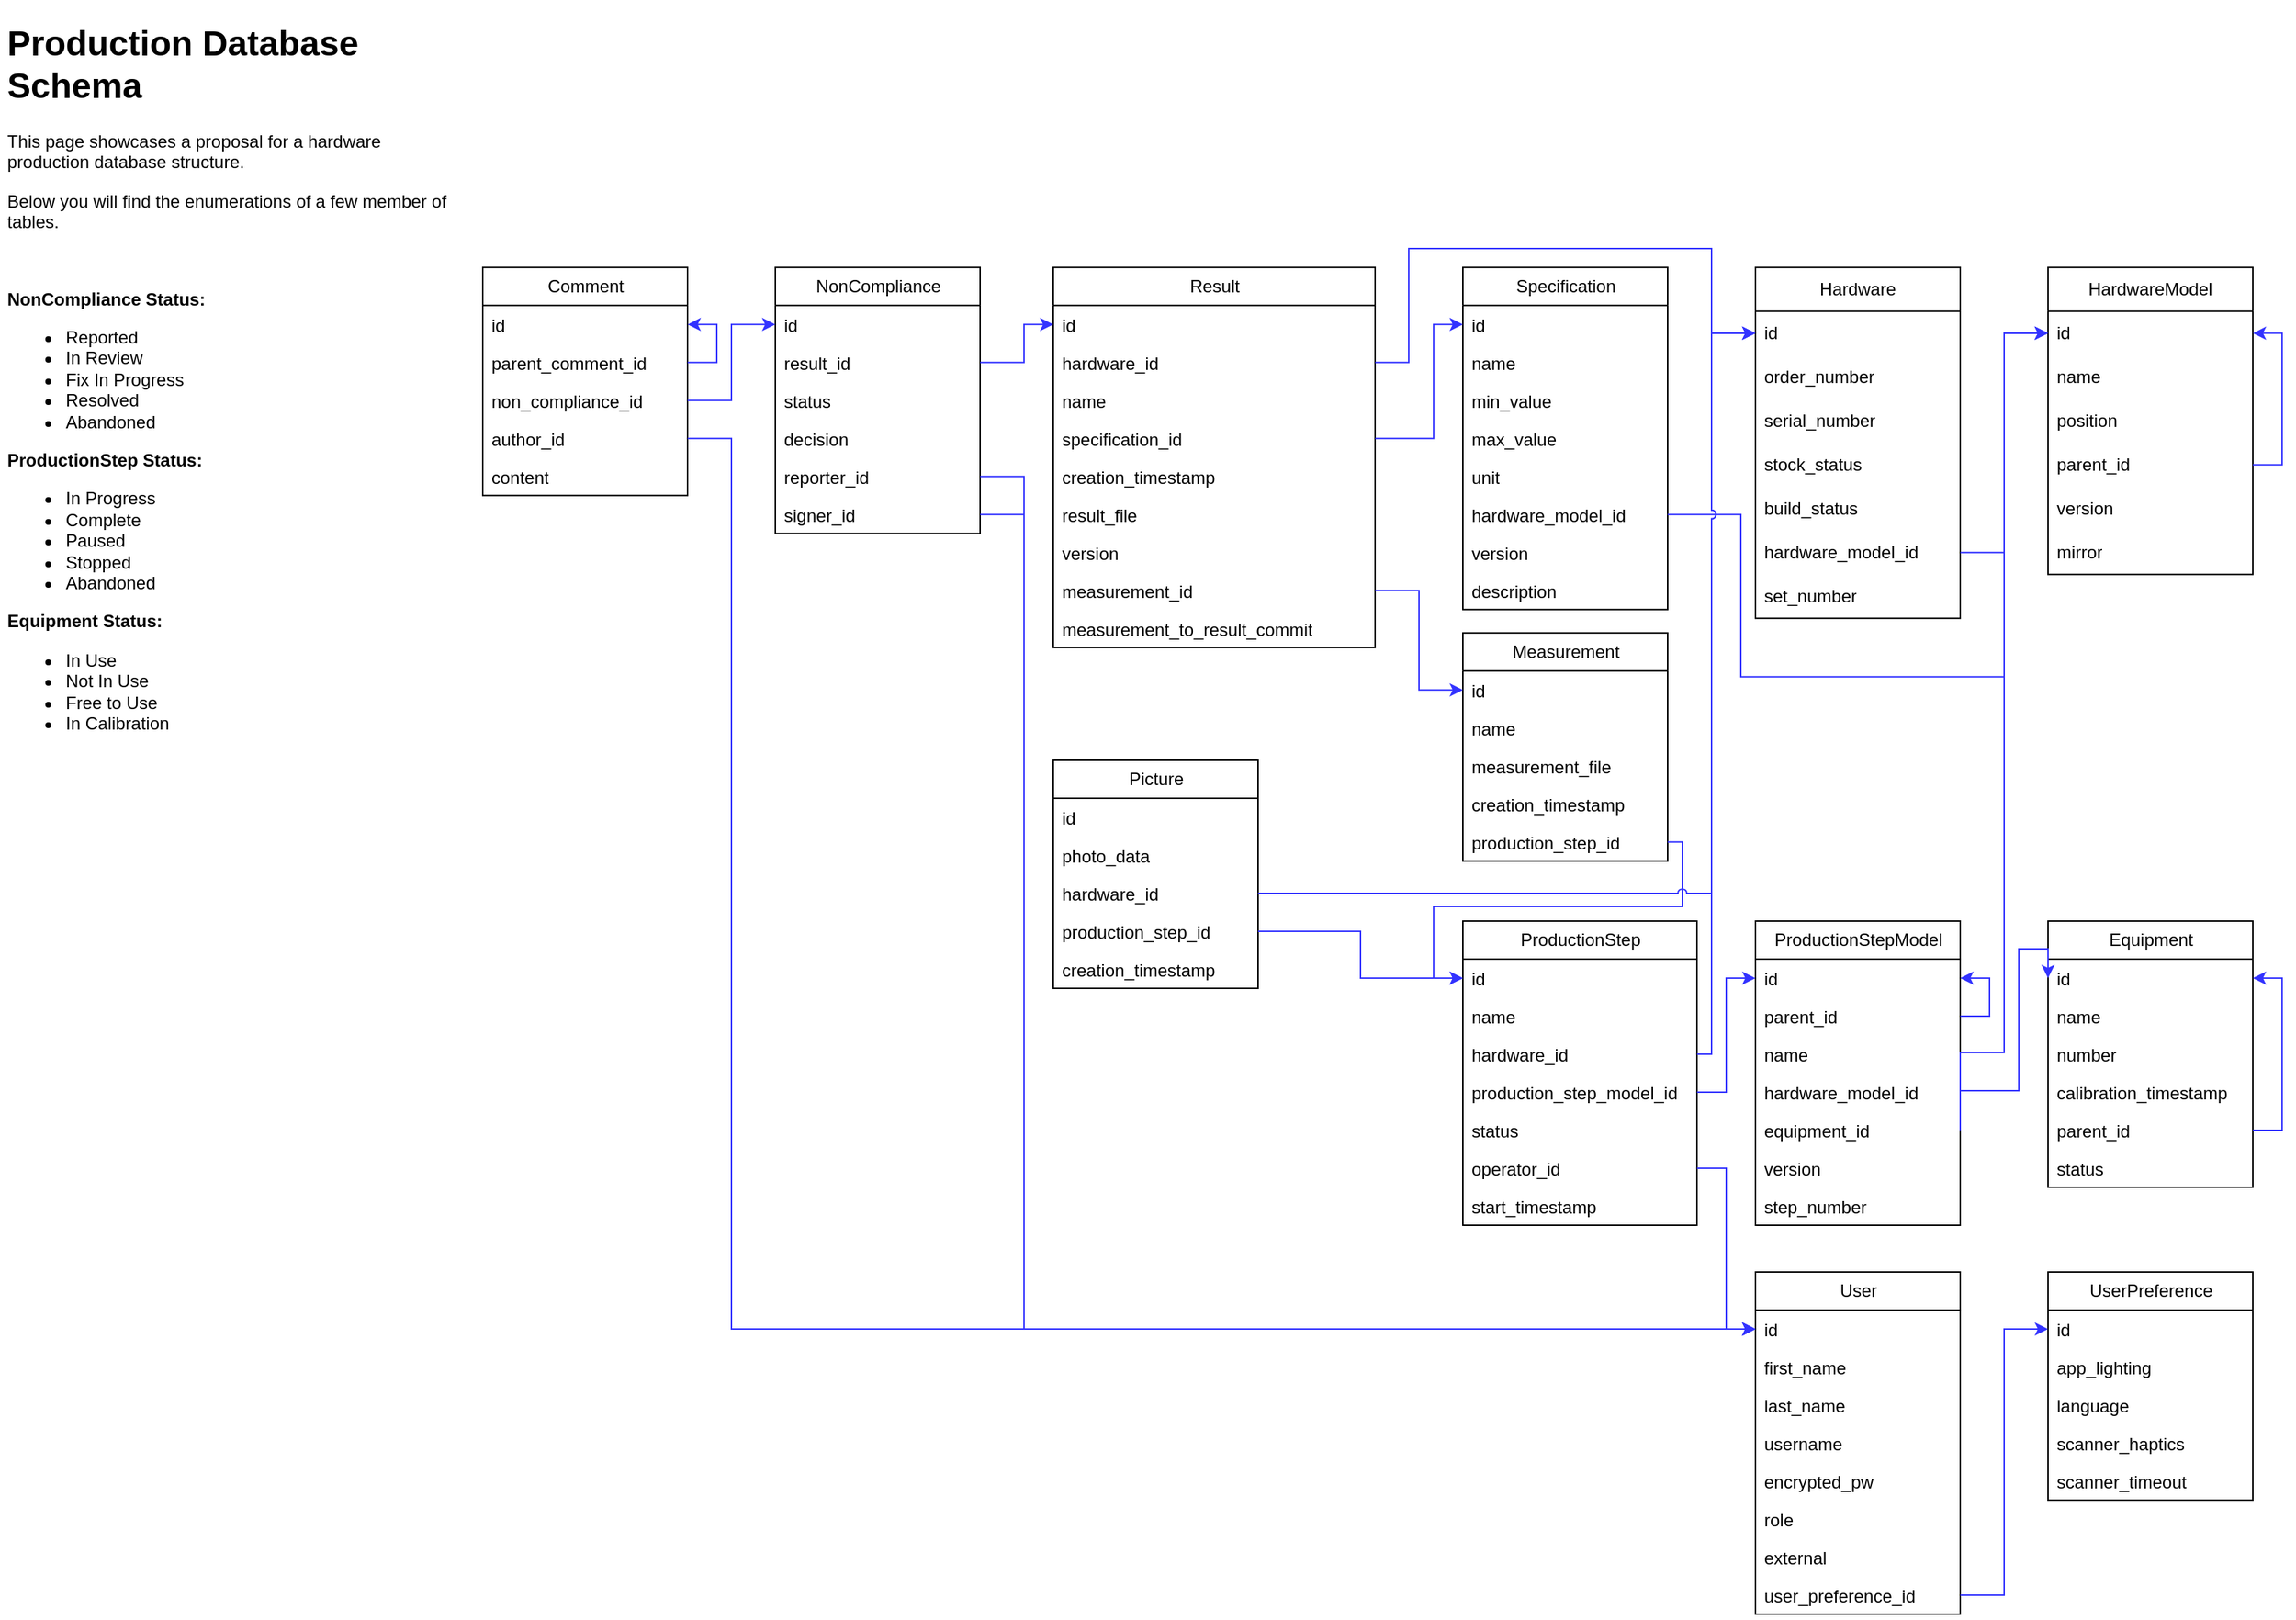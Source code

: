 <mxfile version="20.8.16" type="device"><diagram name="Page-1" id="MubZwwTaiQhzdIwckwAe"><mxGraphModel dx="2518" dy="1848" grid="1" gridSize="10" guides="1" tooltips="1" connect="1" arrows="1" fold="1" page="1" pageScale="1" pageWidth="1654" pageHeight="1169" math="0" shadow="0"><root><mxCell id="0"/><mxCell id="1" parent="0"/><mxCell id="1xj9QhwG3aekxTOTTVj1-11" value="User" style="swimlane;fontStyle=0;childLayout=stackLayout;horizontal=1;startSize=26;fillColor=none;horizontalStack=0;resizeParent=1;resizeParentMax=0;resizeLast=0;collapsible=1;marginBottom=0;html=1;" vertex="1" parent="1"><mxGeometry x="1240" y="900" width="140" height="234" as="geometry"/></mxCell><mxCell id="1xj9QhwG3aekxTOTTVj1-12" value="id" style="text;strokeColor=none;fillColor=none;align=left;verticalAlign=top;spacingLeft=4;spacingRight=4;overflow=hidden;rotatable=0;points=[[0,0.5],[1,0.5]];portConstraint=eastwest;whiteSpace=wrap;html=1;" vertex="1" parent="1xj9QhwG3aekxTOTTVj1-11"><mxGeometry y="26" width="140" height="26" as="geometry"/></mxCell><mxCell id="1xj9QhwG3aekxTOTTVj1-13" value="first_name" style="text;strokeColor=none;fillColor=none;align=left;verticalAlign=top;spacingLeft=4;spacingRight=4;overflow=hidden;rotatable=0;points=[[0,0.5],[1,0.5]];portConstraint=eastwest;whiteSpace=wrap;html=1;" vertex="1" parent="1xj9QhwG3aekxTOTTVj1-11"><mxGeometry y="52" width="140" height="26" as="geometry"/></mxCell><mxCell id="1xj9QhwG3aekxTOTTVj1-14" value="last_name" style="text;strokeColor=none;fillColor=none;align=left;verticalAlign=top;spacingLeft=4;spacingRight=4;overflow=hidden;rotatable=0;points=[[0,0.5],[1,0.5]];portConstraint=eastwest;whiteSpace=wrap;html=1;" vertex="1" parent="1xj9QhwG3aekxTOTTVj1-11"><mxGeometry y="78" width="140" height="26" as="geometry"/></mxCell><mxCell id="1xj9QhwG3aekxTOTTVj1-15" value="username" style="text;strokeColor=none;fillColor=none;align=left;verticalAlign=top;spacingLeft=4;spacingRight=4;overflow=hidden;rotatable=0;points=[[0,0.5],[1,0.5]];portConstraint=eastwest;whiteSpace=wrap;html=1;" vertex="1" parent="1xj9QhwG3aekxTOTTVj1-11"><mxGeometry y="104" width="140" height="26" as="geometry"/></mxCell><mxCell id="1xj9QhwG3aekxTOTTVj1-16" value="encrypted_pw" style="text;strokeColor=none;fillColor=none;align=left;verticalAlign=top;spacingLeft=4;spacingRight=4;overflow=hidden;rotatable=0;points=[[0,0.5],[1,0.5]];portConstraint=eastwest;whiteSpace=wrap;html=1;" vertex="1" parent="1xj9QhwG3aekxTOTTVj1-11"><mxGeometry y="130" width="140" height="26" as="geometry"/></mxCell><mxCell id="1xj9QhwG3aekxTOTTVj1-17" value="role" style="text;strokeColor=none;fillColor=none;align=left;verticalAlign=top;spacingLeft=4;spacingRight=4;overflow=hidden;rotatable=0;points=[[0,0.5],[1,0.5]];portConstraint=eastwest;whiteSpace=wrap;html=1;" vertex="1" parent="1xj9QhwG3aekxTOTTVj1-11"><mxGeometry y="156" width="140" height="26" as="geometry"/></mxCell><mxCell id="1xj9QhwG3aekxTOTTVj1-18" value="external" style="text;strokeColor=none;fillColor=none;align=left;verticalAlign=top;spacingLeft=4;spacingRight=4;overflow=hidden;rotatable=0;points=[[0,0.5],[1,0.5]];portConstraint=eastwest;whiteSpace=wrap;html=1;" vertex="1" parent="1xj9QhwG3aekxTOTTVj1-11"><mxGeometry y="182" width="140" height="26" as="geometry"/></mxCell><mxCell id="1xj9QhwG3aekxTOTTVj1-19" value="user_preference_id" style="text;strokeColor=none;fillColor=none;align=left;verticalAlign=top;spacingLeft=4;spacingRight=4;overflow=hidden;rotatable=0;points=[[0,0.5],[1,0.5]];portConstraint=eastwest;whiteSpace=wrap;html=1;" vertex="1" parent="1xj9QhwG3aekxTOTTVj1-11"><mxGeometry y="208" width="140" height="26" as="geometry"/></mxCell><mxCell id="1xj9QhwG3aekxTOTTVj1-20" value="UserPreference" style="swimlane;fontStyle=0;childLayout=stackLayout;horizontal=1;startSize=26;fillColor=none;horizontalStack=0;resizeParent=1;resizeParentMax=0;resizeLast=0;collapsible=1;marginBottom=0;html=1;" vertex="1" parent="1"><mxGeometry x="1440" y="900" width="140" height="156" as="geometry"/></mxCell><mxCell id="1xj9QhwG3aekxTOTTVj1-21" value="id" style="text;strokeColor=none;fillColor=none;align=left;verticalAlign=top;spacingLeft=4;spacingRight=4;overflow=hidden;rotatable=0;points=[[0,0.5],[1,0.5]];portConstraint=eastwest;whiteSpace=wrap;html=1;" vertex="1" parent="1xj9QhwG3aekxTOTTVj1-20"><mxGeometry y="26" width="140" height="26" as="geometry"/></mxCell><mxCell id="1xj9QhwG3aekxTOTTVj1-22" value="app_lighting" style="text;strokeColor=none;fillColor=none;align=left;verticalAlign=top;spacingLeft=4;spacingRight=4;overflow=hidden;rotatable=0;points=[[0,0.5],[1,0.5]];portConstraint=eastwest;whiteSpace=wrap;html=1;" vertex="1" parent="1xj9QhwG3aekxTOTTVj1-20"><mxGeometry y="52" width="140" height="26" as="geometry"/></mxCell><mxCell id="1xj9QhwG3aekxTOTTVj1-23" value="language" style="text;strokeColor=none;fillColor=none;align=left;verticalAlign=top;spacingLeft=4;spacingRight=4;overflow=hidden;rotatable=0;points=[[0,0.5],[1,0.5]];portConstraint=eastwest;whiteSpace=wrap;html=1;" vertex="1" parent="1xj9QhwG3aekxTOTTVj1-20"><mxGeometry y="78" width="140" height="26" as="geometry"/></mxCell><mxCell id="1xj9QhwG3aekxTOTTVj1-24" value="scanner_haptics" style="text;strokeColor=none;fillColor=none;align=left;verticalAlign=top;spacingLeft=4;spacingRight=4;overflow=hidden;rotatable=0;points=[[0,0.5],[1,0.5]];portConstraint=eastwest;whiteSpace=wrap;html=1;" vertex="1" parent="1xj9QhwG3aekxTOTTVj1-20"><mxGeometry y="104" width="140" height="26" as="geometry"/></mxCell><mxCell id="1xj9QhwG3aekxTOTTVj1-25" value="scanner_timeout" style="text;strokeColor=none;fillColor=none;align=left;verticalAlign=top;spacingLeft=4;spacingRight=4;overflow=hidden;rotatable=0;points=[[0,0.5],[1,0.5]];portConstraint=eastwest;whiteSpace=wrap;html=1;" vertex="1" parent="1xj9QhwG3aekxTOTTVj1-20"><mxGeometry y="130" width="140" height="26" as="geometry"/></mxCell><mxCell id="1xj9QhwG3aekxTOTTVj1-27" style="edgeStyle=orthogonalEdgeStyle;rounded=0;orthogonalLoop=1;jettySize=auto;html=1;entryX=0;entryY=0.5;entryDx=0;entryDy=0;strokeColor=#3333FF;" edge="1" parent="1" source="1xj9QhwG3aekxTOTTVj1-19" target="1xj9QhwG3aekxTOTTVj1-21"><mxGeometry relative="1" as="geometry"/></mxCell><mxCell id="1xj9QhwG3aekxTOTTVj1-28" value="HardwareModel" style="swimlane;fontStyle=0;childLayout=stackLayout;horizontal=1;startSize=30;horizontalStack=0;resizeParent=1;resizeParentMax=0;resizeLast=0;collapsible=1;marginBottom=0;whiteSpace=wrap;html=1;" vertex="1" parent="1"><mxGeometry x="1440" y="212.89" width="140" height="210" as="geometry"/></mxCell><mxCell id="1xj9QhwG3aekxTOTTVj1-29" value="id" style="text;strokeColor=none;fillColor=none;align=left;verticalAlign=middle;spacingLeft=4;spacingRight=4;overflow=hidden;points=[[0,0.5],[1,0.5]];portConstraint=eastwest;rotatable=0;whiteSpace=wrap;html=1;" vertex="1" parent="1xj9QhwG3aekxTOTTVj1-28"><mxGeometry y="30" width="140" height="30" as="geometry"/></mxCell><mxCell id="1xj9QhwG3aekxTOTTVj1-30" value="name" style="text;strokeColor=none;fillColor=none;align=left;verticalAlign=middle;spacingLeft=4;spacingRight=4;overflow=hidden;points=[[0,0.5],[1,0.5]];portConstraint=eastwest;rotatable=0;whiteSpace=wrap;html=1;" vertex="1" parent="1xj9QhwG3aekxTOTTVj1-28"><mxGeometry y="60" width="140" height="30" as="geometry"/></mxCell><mxCell id="1xj9QhwG3aekxTOTTVj1-31" value="position" style="text;strokeColor=none;fillColor=none;align=left;verticalAlign=middle;spacingLeft=4;spacingRight=4;overflow=hidden;points=[[0,0.5],[1,0.5]];portConstraint=eastwest;rotatable=0;whiteSpace=wrap;html=1;" vertex="1" parent="1xj9QhwG3aekxTOTTVj1-28"><mxGeometry y="90" width="140" height="30" as="geometry"/></mxCell><mxCell id="1xj9QhwG3aekxTOTTVj1-35" style="edgeStyle=orthogonalEdgeStyle;rounded=0;orthogonalLoop=1;jettySize=auto;html=1;entryX=1;entryY=0.5;entryDx=0;entryDy=0;strokeColor=#3333FF;" edge="1" parent="1xj9QhwG3aekxTOTTVj1-28" source="1xj9QhwG3aekxTOTTVj1-32" target="1xj9QhwG3aekxTOTTVj1-29"><mxGeometry relative="1" as="geometry"><Array as="points"><mxPoint x="160" y="135"/><mxPoint x="160" y="45"/></Array></mxGeometry></mxCell><mxCell id="1xj9QhwG3aekxTOTTVj1-32" value="parent_id" style="text;strokeColor=none;fillColor=none;align=left;verticalAlign=middle;spacingLeft=4;spacingRight=4;overflow=hidden;points=[[0,0.5],[1,0.5]];portConstraint=eastwest;rotatable=0;whiteSpace=wrap;html=1;" vertex="1" parent="1xj9QhwG3aekxTOTTVj1-28"><mxGeometry y="120" width="140" height="30" as="geometry"/></mxCell><mxCell id="1xj9QhwG3aekxTOTTVj1-33" value="version" style="text;strokeColor=none;fillColor=none;align=left;verticalAlign=middle;spacingLeft=4;spacingRight=4;overflow=hidden;points=[[0,0.5],[1,0.5]];portConstraint=eastwest;rotatable=0;whiteSpace=wrap;html=1;" vertex="1" parent="1xj9QhwG3aekxTOTTVj1-28"><mxGeometry y="150" width="140" height="30" as="geometry"/></mxCell><mxCell id="1xj9QhwG3aekxTOTTVj1-34" value="mirror" style="text;strokeColor=none;fillColor=none;align=left;verticalAlign=middle;spacingLeft=4;spacingRight=4;overflow=hidden;points=[[0,0.5],[1,0.5]];portConstraint=eastwest;rotatable=0;whiteSpace=wrap;html=1;" vertex="1" parent="1xj9QhwG3aekxTOTTVj1-28"><mxGeometry y="180" width="140" height="30" as="geometry"/></mxCell><mxCell id="1xj9QhwG3aekxTOTTVj1-37" value="Hardware" style="swimlane;fontStyle=0;childLayout=stackLayout;horizontal=1;startSize=30;horizontalStack=0;resizeParent=1;resizeParentMax=0;resizeLast=0;collapsible=1;marginBottom=0;whiteSpace=wrap;html=1;" vertex="1" parent="1"><mxGeometry x="1240" y="212.89" width="140" height="240" as="geometry"/></mxCell><mxCell id="1xj9QhwG3aekxTOTTVj1-38" value="id" style="text;strokeColor=none;fillColor=none;align=left;verticalAlign=middle;spacingLeft=4;spacingRight=4;overflow=hidden;points=[[0,0.5],[1,0.5]];portConstraint=eastwest;rotatable=0;whiteSpace=wrap;html=1;" vertex="1" parent="1xj9QhwG3aekxTOTTVj1-37"><mxGeometry y="30" width="140" height="30" as="geometry"/></mxCell><mxCell id="1xj9QhwG3aekxTOTTVj1-39" value="order_number" style="text;strokeColor=none;fillColor=none;align=left;verticalAlign=middle;spacingLeft=4;spacingRight=4;overflow=hidden;points=[[0,0.5],[1,0.5]];portConstraint=eastwest;rotatable=0;whiteSpace=wrap;html=1;" vertex="1" parent="1xj9QhwG3aekxTOTTVj1-37"><mxGeometry y="60" width="140" height="30" as="geometry"/></mxCell><mxCell id="1xj9QhwG3aekxTOTTVj1-40" value="serial_number" style="text;strokeColor=none;fillColor=none;align=left;verticalAlign=middle;spacingLeft=4;spacingRight=4;overflow=hidden;points=[[0,0.5],[1,0.5]];portConstraint=eastwest;rotatable=0;whiteSpace=wrap;html=1;" vertex="1" parent="1xj9QhwG3aekxTOTTVj1-37"><mxGeometry y="90" width="140" height="30" as="geometry"/></mxCell><mxCell id="1xj9QhwG3aekxTOTTVj1-41" value="stock_status" style="text;strokeColor=none;fillColor=none;align=left;verticalAlign=middle;spacingLeft=4;spacingRight=4;overflow=hidden;points=[[0,0.5],[1,0.5]];portConstraint=eastwest;rotatable=0;whiteSpace=wrap;html=1;" vertex="1" parent="1xj9QhwG3aekxTOTTVj1-37"><mxGeometry y="120" width="140" height="30" as="geometry"/></mxCell><mxCell id="1xj9QhwG3aekxTOTTVj1-42" value="build_status" style="text;strokeColor=none;fillColor=none;align=left;verticalAlign=middle;spacingLeft=4;spacingRight=4;overflow=hidden;points=[[0,0.5],[1,0.5]];portConstraint=eastwest;rotatable=0;whiteSpace=wrap;html=1;" vertex="1" parent="1xj9QhwG3aekxTOTTVj1-37"><mxGeometry y="150" width="140" height="30" as="geometry"/></mxCell><mxCell id="1xj9QhwG3aekxTOTTVj1-43" value="hardware_model_id" style="text;strokeColor=none;fillColor=none;align=left;verticalAlign=middle;spacingLeft=4;spacingRight=4;overflow=hidden;points=[[0,0.5],[1,0.5]];portConstraint=eastwest;rotatable=0;whiteSpace=wrap;html=1;" vertex="1" parent="1xj9QhwG3aekxTOTTVj1-37"><mxGeometry y="180" width="140" height="30" as="geometry"/></mxCell><mxCell id="1xj9QhwG3aekxTOTTVj1-44" value="set_number" style="text;strokeColor=none;fillColor=none;align=left;verticalAlign=middle;spacingLeft=4;spacingRight=4;overflow=hidden;points=[[0,0.5],[1,0.5]];portConstraint=eastwest;rotatable=0;whiteSpace=wrap;html=1;" vertex="1" parent="1xj9QhwG3aekxTOTTVj1-37"><mxGeometry y="210" width="140" height="30" as="geometry"/></mxCell><mxCell id="1xj9QhwG3aekxTOTTVj1-45" style="edgeStyle=orthogonalEdgeStyle;rounded=0;orthogonalLoop=1;jettySize=auto;html=1;entryX=0;entryY=0.5;entryDx=0;entryDy=0;strokeColor=#3333FF;" edge="1" parent="1" source="1xj9QhwG3aekxTOTTVj1-43" target="1xj9QhwG3aekxTOTTVj1-29"><mxGeometry relative="1" as="geometry"/></mxCell><mxCell id="1xj9QhwG3aekxTOTTVj1-46" value="Equipment" style="swimlane;fontStyle=0;childLayout=stackLayout;horizontal=1;startSize=26;fillColor=none;horizontalStack=0;resizeParent=1;resizeParentMax=0;resizeLast=0;collapsible=1;marginBottom=0;html=1;" vertex="1" parent="1"><mxGeometry x="1440" y="660" width="140" height="182" as="geometry"/></mxCell><mxCell id="1xj9QhwG3aekxTOTTVj1-47" value="id" style="text;strokeColor=none;fillColor=none;align=left;verticalAlign=top;spacingLeft=4;spacingRight=4;overflow=hidden;rotatable=0;points=[[0,0.5],[1,0.5]];portConstraint=eastwest;whiteSpace=wrap;html=1;" vertex="1" parent="1xj9QhwG3aekxTOTTVj1-46"><mxGeometry y="26" width="140" height="26" as="geometry"/></mxCell><mxCell id="1xj9QhwG3aekxTOTTVj1-48" value="name" style="text;strokeColor=none;fillColor=none;align=left;verticalAlign=top;spacingLeft=4;spacingRight=4;overflow=hidden;rotatable=0;points=[[0,0.5],[1,0.5]];portConstraint=eastwest;whiteSpace=wrap;html=1;" vertex="1" parent="1xj9QhwG3aekxTOTTVj1-46"><mxGeometry y="52" width="140" height="26" as="geometry"/></mxCell><mxCell id="1xj9QhwG3aekxTOTTVj1-49" value="number" style="text;strokeColor=none;fillColor=none;align=left;verticalAlign=top;spacingLeft=4;spacingRight=4;overflow=hidden;rotatable=0;points=[[0,0.5],[1,0.5]];portConstraint=eastwest;whiteSpace=wrap;html=1;" vertex="1" parent="1xj9QhwG3aekxTOTTVj1-46"><mxGeometry y="78" width="140" height="26" as="geometry"/></mxCell><mxCell id="1xj9QhwG3aekxTOTTVj1-50" value="calibration_timestamp" style="text;strokeColor=none;fillColor=none;align=left;verticalAlign=top;spacingLeft=4;spacingRight=4;overflow=hidden;rotatable=0;points=[[0,0.5],[1,0.5]];portConstraint=eastwest;whiteSpace=wrap;html=1;" vertex="1" parent="1xj9QhwG3aekxTOTTVj1-46"><mxGeometry y="104" width="140" height="26" as="geometry"/></mxCell><mxCell id="1xj9QhwG3aekxTOTTVj1-52" style="edgeStyle=orthogonalEdgeStyle;rounded=0;orthogonalLoop=1;jettySize=auto;html=1;entryX=1;entryY=0.5;entryDx=0;entryDy=0;strokeColor=#3333FF;" edge="1" parent="1xj9QhwG3aekxTOTTVj1-46" source="1xj9QhwG3aekxTOTTVj1-51" target="1xj9QhwG3aekxTOTTVj1-47"><mxGeometry relative="1" as="geometry"><Array as="points"><mxPoint x="160" y="143"/><mxPoint x="160" y="39"/></Array></mxGeometry></mxCell><mxCell id="1xj9QhwG3aekxTOTTVj1-51" value="parent_id" style="text;strokeColor=none;fillColor=none;align=left;verticalAlign=top;spacingLeft=4;spacingRight=4;overflow=hidden;rotatable=0;points=[[0,0.5],[1,0.5]];portConstraint=eastwest;whiteSpace=wrap;html=1;" vertex="1" parent="1xj9QhwG3aekxTOTTVj1-46"><mxGeometry y="130" width="140" height="26" as="geometry"/></mxCell><mxCell id="1xj9QhwG3aekxTOTTVj1-133" value="status" style="text;strokeColor=none;fillColor=none;align=left;verticalAlign=top;spacingLeft=4;spacingRight=4;overflow=hidden;rotatable=0;points=[[0,0.5],[1,0.5]];portConstraint=eastwest;whiteSpace=wrap;html=1;" vertex="1" parent="1xj9QhwG3aekxTOTTVj1-46"><mxGeometry y="156" width="140" height="26" as="geometry"/></mxCell><mxCell id="1xj9QhwG3aekxTOTTVj1-53" value="Specification" style="swimlane;fontStyle=0;childLayout=stackLayout;horizontal=1;startSize=26;fillColor=none;horizontalStack=0;resizeParent=1;resizeParentMax=0;resizeLast=0;collapsible=1;marginBottom=0;html=1;" vertex="1" parent="1"><mxGeometry x="1040" y="212.89" width="140" height="234" as="geometry"/></mxCell><mxCell id="1xj9QhwG3aekxTOTTVj1-54" value="id" style="text;strokeColor=none;fillColor=none;align=left;verticalAlign=top;spacingLeft=4;spacingRight=4;overflow=hidden;rotatable=0;points=[[0,0.5],[1,0.5]];portConstraint=eastwest;whiteSpace=wrap;html=1;" vertex="1" parent="1xj9QhwG3aekxTOTTVj1-53"><mxGeometry y="26" width="140" height="26" as="geometry"/></mxCell><mxCell id="1xj9QhwG3aekxTOTTVj1-55" value="name" style="text;strokeColor=none;fillColor=none;align=left;verticalAlign=top;spacingLeft=4;spacingRight=4;overflow=hidden;rotatable=0;points=[[0,0.5],[1,0.5]];portConstraint=eastwest;whiteSpace=wrap;html=1;" vertex="1" parent="1xj9QhwG3aekxTOTTVj1-53"><mxGeometry y="52" width="140" height="26" as="geometry"/></mxCell><mxCell id="1xj9QhwG3aekxTOTTVj1-56" value="min_value" style="text;strokeColor=none;fillColor=none;align=left;verticalAlign=top;spacingLeft=4;spacingRight=4;overflow=hidden;rotatable=0;points=[[0,0.5],[1,0.5]];portConstraint=eastwest;whiteSpace=wrap;html=1;" vertex="1" parent="1xj9QhwG3aekxTOTTVj1-53"><mxGeometry y="78" width="140" height="26" as="geometry"/></mxCell><mxCell id="1xj9QhwG3aekxTOTTVj1-57" value="max_value" style="text;strokeColor=none;fillColor=none;align=left;verticalAlign=top;spacingLeft=4;spacingRight=4;overflow=hidden;rotatable=0;points=[[0,0.5],[1,0.5]];portConstraint=eastwest;whiteSpace=wrap;html=1;" vertex="1" parent="1xj9QhwG3aekxTOTTVj1-53"><mxGeometry y="104" width="140" height="26" as="geometry"/></mxCell><mxCell id="1xj9QhwG3aekxTOTTVj1-58" value="unit" style="text;strokeColor=none;fillColor=none;align=left;verticalAlign=top;spacingLeft=4;spacingRight=4;overflow=hidden;rotatable=0;points=[[0,0.5],[1,0.5]];portConstraint=eastwest;whiteSpace=wrap;html=1;" vertex="1" parent="1xj9QhwG3aekxTOTTVj1-53"><mxGeometry y="130" width="140" height="26" as="geometry"/></mxCell><mxCell id="1xj9QhwG3aekxTOTTVj1-59" value="hardware_model_id" style="text;strokeColor=none;fillColor=none;align=left;verticalAlign=top;spacingLeft=4;spacingRight=4;overflow=hidden;rotatable=0;points=[[0,0.5],[1,0.5]];portConstraint=eastwest;whiteSpace=wrap;html=1;" vertex="1" parent="1xj9QhwG3aekxTOTTVj1-53"><mxGeometry y="156" width="140" height="26" as="geometry"/></mxCell><mxCell id="1xj9QhwG3aekxTOTTVj1-60" value="version" style="text;strokeColor=none;fillColor=none;align=left;verticalAlign=top;spacingLeft=4;spacingRight=4;overflow=hidden;rotatable=0;points=[[0,0.5],[1,0.5]];portConstraint=eastwest;whiteSpace=wrap;html=1;" vertex="1" parent="1xj9QhwG3aekxTOTTVj1-53"><mxGeometry y="182" width="140" height="26" as="geometry"/></mxCell><mxCell id="1xj9QhwG3aekxTOTTVj1-61" value="description" style="text;strokeColor=none;fillColor=none;align=left;verticalAlign=top;spacingLeft=4;spacingRight=4;overflow=hidden;rotatable=0;points=[[0,0.5],[1,0.5]];portConstraint=eastwest;whiteSpace=wrap;html=1;" vertex="1" parent="1xj9QhwG3aekxTOTTVj1-53"><mxGeometry y="208" width="140" height="26" as="geometry"/></mxCell><mxCell id="1xj9QhwG3aekxTOTTVj1-66" value="Result" style="swimlane;fontStyle=0;childLayout=stackLayout;horizontal=1;startSize=26;fillColor=none;horizontalStack=0;resizeParent=1;resizeParentMax=0;resizeLast=0;collapsible=1;marginBottom=0;html=1;" vertex="1" parent="1"><mxGeometry x="760" y="212.89" width="220" height="260" as="geometry"/></mxCell><mxCell id="1xj9QhwG3aekxTOTTVj1-67" value="id" style="text;strokeColor=none;fillColor=none;align=left;verticalAlign=top;spacingLeft=4;spacingRight=4;overflow=hidden;rotatable=0;points=[[0,0.5],[1,0.5]];portConstraint=eastwest;whiteSpace=wrap;html=1;" vertex="1" parent="1xj9QhwG3aekxTOTTVj1-66"><mxGeometry y="26" width="220" height="26" as="geometry"/></mxCell><mxCell id="1xj9QhwG3aekxTOTTVj1-68" value="hardware_id" style="text;strokeColor=none;fillColor=none;align=left;verticalAlign=top;spacingLeft=4;spacingRight=4;overflow=hidden;rotatable=0;points=[[0,0.5],[1,0.5]];portConstraint=eastwest;whiteSpace=wrap;html=1;" vertex="1" parent="1xj9QhwG3aekxTOTTVj1-66"><mxGeometry y="52" width="220" height="26" as="geometry"/></mxCell><mxCell id="1xj9QhwG3aekxTOTTVj1-69" value="name" style="text;strokeColor=none;fillColor=none;align=left;verticalAlign=top;spacingLeft=4;spacingRight=4;overflow=hidden;rotatable=0;points=[[0,0.5],[1,0.5]];portConstraint=eastwest;whiteSpace=wrap;html=1;" vertex="1" parent="1xj9QhwG3aekxTOTTVj1-66"><mxGeometry y="78" width="220" height="26" as="geometry"/></mxCell><mxCell id="1xj9QhwG3aekxTOTTVj1-70" value="specification_id" style="text;strokeColor=none;fillColor=none;align=left;verticalAlign=top;spacingLeft=4;spacingRight=4;overflow=hidden;rotatable=0;points=[[0,0.5],[1,0.5]];portConstraint=eastwest;whiteSpace=wrap;html=1;" vertex="1" parent="1xj9QhwG3aekxTOTTVj1-66"><mxGeometry y="104" width="220" height="26" as="geometry"/></mxCell><mxCell id="1xj9QhwG3aekxTOTTVj1-71" value="creation_timestamp" style="text;strokeColor=none;fillColor=none;align=left;verticalAlign=top;spacingLeft=4;spacingRight=4;overflow=hidden;rotatable=0;points=[[0,0.5],[1,0.5]];portConstraint=eastwest;whiteSpace=wrap;html=1;" vertex="1" parent="1xj9QhwG3aekxTOTTVj1-66"><mxGeometry y="130" width="220" height="26" as="geometry"/></mxCell><mxCell id="1xj9QhwG3aekxTOTTVj1-72" value="result_file" style="text;strokeColor=none;fillColor=none;align=left;verticalAlign=top;spacingLeft=4;spacingRight=4;overflow=hidden;rotatable=0;points=[[0,0.5],[1,0.5]];portConstraint=eastwest;whiteSpace=wrap;html=1;" vertex="1" parent="1xj9QhwG3aekxTOTTVj1-66"><mxGeometry y="156" width="220" height="26" as="geometry"/></mxCell><mxCell id="1xj9QhwG3aekxTOTTVj1-73" value="version" style="text;strokeColor=none;fillColor=none;align=left;verticalAlign=top;spacingLeft=4;spacingRight=4;overflow=hidden;rotatable=0;points=[[0,0.5],[1,0.5]];portConstraint=eastwest;whiteSpace=wrap;html=1;" vertex="1" parent="1xj9QhwG3aekxTOTTVj1-66"><mxGeometry y="182" width="220" height="26" as="geometry"/></mxCell><mxCell id="1xj9QhwG3aekxTOTTVj1-81" value="measurement_id" style="text;strokeColor=none;fillColor=none;align=left;verticalAlign=top;spacingLeft=4;spacingRight=4;overflow=hidden;rotatable=0;points=[[0,0.5],[1,0.5]];portConstraint=eastwest;whiteSpace=wrap;html=1;" vertex="1" parent="1xj9QhwG3aekxTOTTVj1-66"><mxGeometry y="208" width="220" height="26" as="geometry"/></mxCell><mxCell id="1xj9QhwG3aekxTOTTVj1-82" value="measurement_to_result_commit" style="text;strokeColor=none;fillColor=none;align=left;verticalAlign=top;spacingLeft=4;spacingRight=4;overflow=hidden;rotatable=0;points=[[0,0.5],[1,0.5]];portConstraint=eastwest;whiteSpace=wrap;html=1;" vertex="1" parent="1xj9QhwG3aekxTOTTVj1-66"><mxGeometry y="234" width="220" height="26" as="geometry"/></mxCell><mxCell id="1xj9QhwG3aekxTOTTVj1-74" style="edgeStyle=orthogonalEdgeStyle;rounded=0;orthogonalLoop=1;jettySize=auto;html=1;entryX=0;entryY=0.5;entryDx=0;entryDy=0;strokeColor=#3333FF;" edge="1" parent="1" source="1xj9QhwG3aekxTOTTVj1-70" target="1xj9QhwG3aekxTOTTVj1-54"><mxGeometry relative="1" as="geometry"><Array as="points"><mxPoint x="1020" y="330"/><mxPoint x="1020" y="252"/></Array></mxGeometry></mxCell><mxCell id="1xj9QhwG3aekxTOTTVj1-75" style="edgeStyle=orthogonalEdgeStyle;rounded=0;orthogonalLoop=1;jettySize=auto;html=1;entryX=0;entryY=0.5;entryDx=0;entryDy=0;strokeColor=#3333FF;" edge="1" parent="1" source="1xj9QhwG3aekxTOTTVj1-68" target="1xj9QhwG3aekxTOTTVj1-38"><mxGeometry relative="1" as="geometry"><Array as="points"><mxPoint x="1003" y="278"/><mxPoint x="1003" y="200"/><mxPoint x="1210" y="200"/><mxPoint x="1210" y="258"/></Array></mxGeometry></mxCell><mxCell id="1xj9QhwG3aekxTOTTVj1-76" style="edgeStyle=orthogonalEdgeStyle;rounded=0;orthogonalLoop=1;jettySize=auto;html=1;entryX=0;entryY=0.5;entryDx=0;entryDy=0;strokeColor=#3333FF;" edge="1" parent="1" source="1xj9QhwG3aekxTOTTVj1-59" target="1xj9QhwG3aekxTOTTVj1-29"><mxGeometry relative="1" as="geometry"><Array as="points"><mxPoint x="1230" y="381.89"/><mxPoint x="1230" y="492.89"/><mxPoint x="1410" y="492.89"/><mxPoint x="1410" y="257.89"/></Array></mxGeometry></mxCell><mxCell id="1xj9QhwG3aekxTOTTVj1-77" value="Measurement" style="swimlane;fontStyle=0;childLayout=stackLayout;horizontal=1;startSize=26;fillColor=none;horizontalStack=0;resizeParent=1;resizeParentMax=0;resizeLast=0;collapsible=1;marginBottom=0;html=1;" vertex="1" parent="1"><mxGeometry x="1040" y="462.89" width="140" height="156" as="geometry"/></mxCell><mxCell id="1xj9QhwG3aekxTOTTVj1-78" value="id" style="text;strokeColor=none;fillColor=none;align=left;verticalAlign=top;spacingLeft=4;spacingRight=4;overflow=hidden;rotatable=0;points=[[0,0.5],[1,0.5]];portConstraint=eastwest;whiteSpace=wrap;html=1;" vertex="1" parent="1xj9QhwG3aekxTOTTVj1-77"><mxGeometry y="26" width="140" height="26" as="geometry"/></mxCell><mxCell id="1xj9QhwG3aekxTOTTVj1-79" value="name" style="text;strokeColor=none;fillColor=none;align=left;verticalAlign=top;spacingLeft=4;spacingRight=4;overflow=hidden;rotatable=0;points=[[0,0.5],[1,0.5]];portConstraint=eastwest;whiteSpace=wrap;html=1;" vertex="1" parent="1xj9QhwG3aekxTOTTVj1-77"><mxGeometry y="52" width="140" height="26" as="geometry"/></mxCell><mxCell id="1xj9QhwG3aekxTOTTVj1-80" value="measurement_file" style="text;strokeColor=none;fillColor=none;align=left;verticalAlign=top;spacingLeft=4;spacingRight=4;overflow=hidden;rotatable=0;points=[[0,0.5],[1,0.5]];portConstraint=eastwest;whiteSpace=wrap;html=1;" vertex="1" parent="1xj9QhwG3aekxTOTTVj1-77"><mxGeometry y="78" width="140" height="26" as="geometry"/></mxCell><mxCell id="1xj9QhwG3aekxTOTTVj1-113" value="creation_timestamp" style="text;strokeColor=none;fillColor=none;align=left;verticalAlign=top;spacingLeft=4;spacingRight=4;overflow=hidden;rotatable=0;points=[[0,0.5],[1,0.5]];portConstraint=eastwest;whiteSpace=wrap;html=1;" vertex="1" parent="1xj9QhwG3aekxTOTTVj1-77"><mxGeometry y="104" width="140" height="26" as="geometry"/></mxCell><mxCell id="1xj9QhwG3aekxTOTTVj1-115" value="production_step_id" style="text;strokeColor=none;fillColor=none;align=left;verticalAlign=top;spacingLeft=4;spacingRight=4;overflow=hidden;rotatable=0;points=[[0,0.5],[1,0.5]];portConstraint=eastwest;whiteSpace=wrap;html=1;" vertex="1" parent="1xj9QhwG3aekxTOTTVj1-77"><mxGeometry y="130" width="140" height="26" as="geometry"/></mxCell><mxCell id="1xj9QhwG3aekxTOTTVj1-83" style="edgeStyle=orthogonalEdgeStyle;rounded=0;orthogonalLoop=1;jettySize=auto;html=1;entryX=0;entryY=0.5;entryDx=0;entryDy=0;strokeColor=#3333FF;" edge="1" parent="1" source="1xj9QhwG3aekxTOTTVj1-81" target="1xj9QhwG3aekxTOTTVj1-78"><mxGeometry relative="1" as="geometry"/></mxCell><mxCell id="1xj9QhwG3aekxTOTTVj1-84" value="ProductionStep" style="swimlane;fontStyle=0;childLayout=stackLayout;horizontal=1;startSize=26;fillColor=none;horizontalStack=0;resizeParent=1;resizeParentMax=0;resizeLast=0;collapsible=1;marginBottom=0;html=1;" vertex="1" parent="1"><mxGeometry x="1040" y="660" width="160" height="208" as="geometry"/></mxCell><mxCell id="1xj9QhwG3aekxTOTTVj1-85" value="id" style="text;strokeColor=none;fillColor=none;align=left;verticalAlign=top;spacingLeft=4;spacingRight=4;overflow=hidden;rotatable=0;points=[[0,0.5],[1,0.5]];portConstraint=eastwest;whiteSpace=wrap;html=1;" vertex="1" parent="1xj9QhwG3aekxTOTTVj1-84"><mxGeometry y="26" width="160" height="26" as="geometry"/></mxCell><mxCell id="1xj9QhwG3aekxTOTTVj1-86" value="name" style="text;strokeColor=none;fillColor=none;align=left;verticalAlign=top;spacingLeft=4;spacingRight=4;overflow=hidden;rotatable=0;points=[[0,0.5],[1,0.5]];portConstraint=eastwest;whiteSpace=wrap;html=1;" vertex="1" parent="1xj9QhwG3aekxTOTTVj1-84"><mxGeometry y="52" width="160" height="26" as="geometry"/></mxCell><mxCell id="1xj9QhwG3aekxTOTTVj1-87" value="hardware_id" style="text;strokeColor=none;fillColor=none;align=left;verticalAlign=top;spacingLeft=4;spacingRight=4;overflow=hidden;rotatable=0;points=[[0,0.5],[1,0.5]];portConstraint=eastwest;whiteSpace=wrap;html=1;" vertex="1" parent="1xj9QhwG3aekxTOTTVj1-84"><mxGeometry y="78" width="160" height="26" as="geometry"/></mxCell><mxCell id="1xj9QhwG3aekxTOTTVj1-100" value="production_step_model_id" style="text;strokeColor=none;fillColor=none;align=left;verticalAlign=top;spacingLeft=4;spacingRight=4;overflow=hidden;rotatable=0;points=[[0,0.5],[1,0.5]];portConstraint=eastwest;whiteSpace=wrap;html=1;" vertex="1" parent="1xj9QhwG3aekxTOTTVj1-84"><mxGeometry y="104" width="160" height="26" as="geometry"/></mxCell><mxCell id="1xj9QhwG3aekxTOTTVj1-106" value="status" style="text;strokeColor=none;fillColor=none;align=left;verticalAlign=top;spacingLeft=4;spacingRight=4;overflow=hidden;rotatable=0;points=[[0,0.5],[1,0.5]];portConstraint=eastwest;whiteSpace=wrap;html=1;" vertex="1" parent="1xj9QhwG3aekxTOTTVj1-84"><mxGeometry y="130" width="160" height="26" as="geometry"/></mxCell><mxCell id="1xj9QhwG3aekxTOTTVj1-110" value="operator_id" style="text;strokeColor=none;fillColor=none;align=left;verticalAlign=top;spacingLeft=4;spacingRight=4;overflow=hidden;rotatable=0;points=[[0,0.5],[1,0.5]];portConstraint=eastwest;whiteSpace=wrap;html=1;" vertex="1" parent="1xj9QhwG3aekxTOTTVj1-84"><mxGeometry y="156" width="160" height="26" as="geometry"/></mxCell><mxCell id="1xj9QhwG3aekxTOTTVj1-114" value="start_timestamp" style="text;strokeColor=none;fillColor=none;align=left;verticalAlign=top;spacingLeft=4;spacingRight=4;overflow=hidden;rotatable=0;points=[[0,0.5],[1,0.5]];portConstraint=eastwest;whiteSpace=wrap;html=1;" vertex="1" parent="1xj9QhwG3aekxTOTTVj1-84"><mxGeometry y="182" width="160" height="26" as="geometry"/></mxCell><mxCell id="1xj9QhwG3aekxTOTTVj1-91" value="ProductionStepModel" style="swimlane;fontStyle=0;childLayout=stackLayout;horizontal=1;startSize=26;fillColor=none;horizontalStack=0;resizeParent=1;resizeParentMax=0;resizeLast=0;collapsible=1;marginBottom=0;html=1;" vertex="1" parent="1"><mxGeometry x="1240" y="660" width="140" height="208" as="geometry"/></mxCell><mxCell id="1xj9QhwG3aekxTOTTVj1-107" value="id" style="text;strokeColor=none;fillColor=none;align=left;verticalAlign=top;spacingLeft=4;spacingRight=4;overflow=hidden;rotatable=0;points=[[0,0.5],[1,0.5]];portConstraint=eastwest;whiteSpace=wrap;html=1;" vertex="1" parent="1xj9QhwG3aekxTOTTVj1-91"><mxGeometry y="26" width="140" height="26" as="geometry"/></mxCell><mxCell id="1xj9QhwG3aekxTOTTVj1-109" style="edgeStyle=orthogonalEdgeStyle;rounded=0;jumpStyle=arc;orthogonalLoop=1;jettySize=auto;html=1;entryX=1;entryY=0.5;entryDx=0;entryDy=0;strokeColor=#3333FF;" edge="1" parent="1xj9QhwG3aekxTOTTVj1-91" source="1xj9QhwG3aekxTOTTVj1-92" target="1xj9QhwG3aekxTOTTVj1-107"><mxGeometry relative="1" as="geometry"><Array as="points"><mxPoint x="160" y="65"/><mxPoint x="160" y="39"/></Array></mxGeometry></mxCell><mxCell id="1xj9QhwG3aekxTOTTVj1-92" value="parent_id" style="text;strokeColor=none;fillColor=none;align=left;verticalAlign=top;spacingLeft=4;spacingRight=4;overflow=hidden;rotatable=0;points=[[0,0.5],[1,0.5]];portConstraint=eastwest;whiteSpace=wrap;html=1;" vertex="1" parent="1xj9QhwG3aekxTOTTVj1-91"><mxGeometry y="52" width="140" height="26" as="geometry"/></mxCell><mxCell id="1xj9QhwG3aekxTOTTVj1-93" value="name" style="text;strokeColor=none;fillColor=none;align=left;verticalAlign=top;spacingLeft=4;spacingRight=4;overflow=hidden;rotatable=0;points=[[0,0.5],[1,0.5]];portConstraint=eastwest;whiteSpace=wrap;html=1;" vertex="1" parent="1xj9QhwG3aekxTOTTVj1-91"><mxGeometry y="78" width="140" height="26" as="geometry"/></mxCell><mxCell id="1xj9QhwG3aekxTOTTVj1-94" value="hardware_model_id" style="text;strokeColor=none;fillColor=none;align=left;verticalAlign=top;spacingLeft=4;spacingRight=4;overflow=hidden;rotatable=0;points=[[0,0.5],[1,0.5]];portConstraint=eastwest;whiteSpace=wrap;html=1;" vertex="1" parent="1xj9QhwG3aekxTOTTVj1-91"><mxGeometry y="104" width="140" height="26" as="geometry"/></mxCell><mxCell id="1xj9QhwG3aekxTOTTVj1-95" value="equipment_id" style="text;strokeColor=none;fillColor=none;align=left;verticalAlign=top;spacingLeft=4;spacingRight=4;overflow=hidden;rotatable=0;points=[[0,0.5],[1,0.5]];portConstraint=eastwest;whiteSpace=wrap;html=1;" vertex="1" parent="1xj9QhwG3aekxTOTTVj1-91"><mxGeometry y="130" width="140" height="26" as="geometry"/></mxCell><mxCell id="1xj9QhwG3aekxTOTTVj1-98" value="version" style="text;strokeColor=none;fillColor=none;align=left;verticalAlign=top;spacingLeft=4;spacingRight=4;overflow=hidden;rotatable=0;points=[[0,0.5],[1,0.5]];portConstraint=eastwest;whiteSpace=wrap;html=1;" vertex="1" parent="1xj9QhwG3aekxTOTTVj1-91"><mxGeometry y="156" width="140" height="26" as="geometry"/></mxCell><mxCell id="1xj9QhwG3aekxTOTTVj1-99" value="step_number" style="text;strokeColor=none;fillColor=none;align=left;verticalAlign=top;spacingLeft=4;spacingRight=4;overflow=hidden;rotatable=0;points=[[0,0.5],[1,0.5]];portConstraint=eastwest;whiteSpace=wrap;html=1;" vertex="1" parent="1xj9QhwG3aekxTOTTVj1-91"><mxGeometry y="182" width="140" height="26" as="geometry"/></mxCell><mxCell id="1xj9QhwG3aekxTOTTVj1-105" style="edgeStyle=orthogonalEdgeStyle;rounded=0;jumpStyle=arc;orthogonalLoop=1;jettySize=auto;html=1;entryX=0;entryY=0.5;entryDx=0;entryDy=0;strokeColor=#3333FF;exitX=1;exitY=0.5;exitDx=0;exitDy=0;" edge="1" parent="1" source="1xj9QhwG3aekxTOTTVj1-94" target="1xj9QhwG3aekxTOTTVj1-29"><mxGeometry relative="1" as="geometry"><Array as="points"><mxPoint x="1410" y="749.89"/><mxPoint x="1410" y="257.89"/></Array></mxGeometry></mxCell><mxCell id="1xj9QhwG3aekxTOTTVj1-108" style="edgeStyle=orthogonalEdgeStyle;rounded=0;jumpStyle=arc;orthogonalLoop=1;jettySize=auto;html=1;entryX=0;entryY=0.5;entryDx=0;entryDy=0;strokeColor=#3333FF;exitX=1;exitY=0.5;exitDx=0;exitDy=0;" edge="1" parent="1" source="1xj9QhwG3aekxTOTTVj1-95" target="1xj9QhwG3aekxTOTTVj1-47"><mxGeometry relative="1" as="geometry"><Array as="points"><mxPoint x="1380" y="776"/><mxPoint x="1420" y="776"/><mxPoint x="1420" y="679"/></Array></mxGeometry></mxCell><mxCell id="1xj9QhwG3aekxTOTTVj1-111" style="edgeStyle=orthogonalEdgeStyle;rounded=0;jumpStyle=arc;orthogonalLoop=1;jettySize=auto;html=1;entryX=0;entryY=0.5;entryDx=0;entryDy=0;strokeColor=#3333FF;" edge="1" parent="1" source="1xj9QhwG3aekxTOTTVj1-110" target="1xj9QhwG3aekxTOTTVj1-12"><mxGeometry relative="1" as="geometry"/></mxCell><mxCell id="1xj9QhwG3aekxTOTTVj1-118" value="NonCompliance" style="swimlane;fontStyle=0;childLayout=stackLayout;horizontal=1;startSize=26;fillColor=none;horizontalStack=0;resizeParent=1;resizeParentMax=0;resizeLast=0;collapsible=1;marginBottom=0;html=1;" vertex="1" parent="1"><mxGeometry x="570" y="212.89" width="140" height="182" as="geometry"/></mxCell><mxCell id="1xj9QhwG3aekxTOTTVj1-119" value="id" style="text;strokeColor=none;fillColor=none;align=left;verticalAlign=top;spacingLeft=4;spacingRight=4;overflow=hidden;rotatable=0;points=[[0,0.5],[1,0.5]];portConstraint=eastwest;whiteSpace=wrap;html=1;" vertex="1" parent="1xj9QhwG3aekxTOTTVj1-118"><mxGeometry y="26" width="140" height="26" as="geometry"/></mxCell><mxCell id="1xj9QhwG3aekxTOTTVj1-121" value="result_id" style="text;strokeColor=none;fillColor=none;align=left;verticalAlign=top;spacingLeft=4;spacingRight=4;overflow=hidden;rotatable=0;points=[[0,0.5],[1,0.5]];portConstraint=eastwest;whiteSpace=wrap;html=1;" vertex="1" parent="1xj9QhwG3aekxTOTTVj1-118"><mxGeometry y="52" width="140" height="26" as="geometry"/></mxCell><mxCell id="1xj9QhwG3aekxTOTTVj1-122" value="status" style="text;strokeColor=none;fillColor=none;align=left;verticalAlign=top;spacingLeft=4;spacingRight=4;overflow=hidden;rotatable=0;points=[[0,0.5],[1,0.5]];portConstraint=eastwest;whiteSpace=wrap;html=1;" vertex="1" parent="1xj9QhwG3aekxTOTTVj1-118"><mxGeometry y="78" width="140" height="26" as="geometry"/></mxCell><mxCell id="1xj9QhwG3aekxTOTTVj1-123" value="decision" style="text;strokeColor=none;fillColor=none;align=left;verticalAlign=top;spacingLeft=4;spacingRight=4;overflow=hidden;rotatable=0;points=[[0,0.5],[1,0.5]];portConstraint=eastwest;whiteSpace=wrap;html=1;" vertex="1" parent="1xj9QhwG3aekxTOTTVj1-118"><mxGeometry y="104" width="140" height="26" as="geometry"/></mxCell><mxCell id="1xj9QhwG3aekxTOTTVj1-124" value="reporter_id" style="text;strokeColor=none;fillColor=none;align=left;verticalAlign=top;spacingLeft=4;spacingRight=4;overflow=hidden;rotatable=0;points=[[0,0.5],[1,0.5]];portConstraint=eastwest;whiteSpace=wrap;html=1;" vertex="1" parent="1xj9QhwG3aekxTOTTVj1-118"><mxGeometry y="130" width="140" height="26" as="geometry"/></mxCell><mxCell id="1xj9QhwG3aekxTOTTVj1-125" value="signer_id" style="text;strokeColor=none;fillColor=none;align=left;verticalAlign=top;spacingLeft=4;spacingRight=4;overflow=hidden;rotatable=0;points=[[0,0.5],[1,0.5]];portConstraint=eastwest;whiteSpace=wrap;html=1;" vertex="1" parent="1xj9QhwG3aekxTOTTVj1-118"><mxGeometry y="156" width="140" height="26" as="geometry"/></mxCell><mxCell id="1xj9QhwG3aekxTOTTVj1-130" style="edgeStyle=orthogonalEdgeStyle;rounded=0;jumpStyle=arc;orthogonalLoop=1;jettySize=auto;html=1;entryX=0;entryY=0.5;entryDx=0;entryDy=0;strokeColor=#3333FF;" edge="1" parent="1" source="1xj9QhwG3aekxTOTTVj1-121" target="1xj9QhwG3aekxTOTTVj1-67"><mxGeometry relative="1" as="geometry"><Array as="points"><mxPoint x="740" y="278"/><mxPoint x="740" y="252"/></Array></mxGeometry></mxCell><mxCell id="1xj9QhwG3aekxTOTTVj1-131" style="edgeStyle=orthogonalEdgeStyle;rounded=0;jumpStyle=arc;orthogonalLoop=1;jettySize=auto;html=1;entryX=0;entryY=0.5;entryDx=0;entryDy=0;strokeColor=#3333FF;" edge="1" parent="1" source="1xj9QhwG3aekxTOTTVj1-124" target="1xj9QhwG3aekxTOTTVj1-12"><mxGeometry relative="1" as="geometry"><Array as="points"><mxPoint x="740" y="356"/><mxPoint x="740" y="939"/></Array></mxGeometry></mxCell><mxCell id="1xj9QhwG3aekxTOTTVj1-132" style="edgeStyle=orthogonalEdgeStyle;rounded=0;jumpStyle=arc;orthogonalLoop=1;jettySize=auto;html=1;entryX=0;entryY=0.5;entryDx=0;entryDy=0;strokeColor=#3333FF;" edge="1" parent="1" source="1xj9QhwG3aekxTOTTVj1-125" target="1xj9QhwG3aekxTOTTVj1-12"><mxGeometry relative="1" as="geometry"><Array as="points"><mxPoint x="740" y="382"/><mxPoint x="740" y="939"/></Array></mxGeometry></mxCell><mxCell id="1xj9QhwG3aekxTOTTVj1-134" value="Comment" style="swimlane;fontStyle=0;childLayout=stackLayout;horizontal=1;startSize=26;fillColor=none;horizontalStack=0;resizeParent=1;resizeParentMax=0;resizeLast=0;collapsible=1;marginBottom=0;html=1;" vertex="1" parent="1"><mxGeometry x="370" y="212.89" width="140" height="156" as="geometry"/></mxCell><mxCell id="1xj9QhwG3aekxTOTTVj1-135" value="id" style="text;strokeColor=none;fillColor=none;align=left;verticalAlign=top;spacingLeft=4;spacingRight=4;overflow=hidden;rotatable=0;points=[[0,0.5],[1,0.5]];portConstraint=eastwest;whiteSpace=wrap;html=1;" vertex="1" parent="1xj9QhwG3aekxTOTTVj1-134"><mxGeometry y="26" width="140" height="26" as="geometry"/></mxCell><mxCell id="1xj9QhwG3aekxTOTTVj1-141" style="edgeStyle=orthogonalEdgeStyle;rounded=0;jumpStyle=arc;orthogonalLoop=1;jettySize=auto;html=1;entryX=1;entryY=0.5;entryDx=0;entryDy=0;strokeColor=#3333FF;" edge="1" parent="1xj9QhwG3aekxTOTTVj1-134" source="1xj9QhwG3aekxTOTTVj1-136" target="1xj9QhwG3aekxTOTTVj1-135"><mxGeometry relative="1" as="geometry"><Array as="points"><mxPoint x="160" y="65"/><mxPoint x="160" y="39"/></Array></mxGeometry></mxCell><mxCell id="1xj9QhwG3aekxTOTTVj1-136" value="parent_comment_id" style="text;strokeColor=none;fillColor=none;align=left;verticalAlign=top;spacingLeft=4;spacingRight=4;overflow=hidden;rotatable=0;points=[[0,0.5],[1,0.5]];portConstraint=eastwest;whiteSpace=wrap;html=1;" vertex="1" parent="1xj9QhwG3aekxTOTTVj1-134"><mxGeometry y="52" width="140" height="26" as="geometry"/></mxCell><mxCell id="1xj9QhwG3aekxTOTTVj1-137" value="non_compliance_id" style="text;strokeColor=none;fillColor=none;align=left;verticalAlign=top;spacingLeft=4;spacingRight=4;overflow=hidden;rotatable=0;points=[[0,0.5],[1,0.5]];portConstraint=eastwest;whiteSpace=wrap;html=1;" vertex="1" parent="1xj9QhwG3aekxTOTTVj1-134"><mxGeometry y="78" width="140" height="26" as="geometry"/></mxCell><mxCell id="1xj9QhwG3aekxTOTTVj1-138" value="author_id" style="text;strokeColor=none;fillColor=none;align=left;verticalAlign=top;spacingLeft=4;spacingRight=4;overflow=hidden;rotatable=0;points=[[0,0.5],[1,0.5]];portConstraint=eastwest;whiteSpace=wrap;html=1;" vertex="1" parent="1xj9QhwG3aekxTOTTVj1-134"><mxGeometry y="104" width="140" height="26" as="geometry"/></mxCell><mxCell id="1xj9QhwG3aekxTOTTVj1-139" value="content" style="text;strokeColor=none;fillColor=none;align=left;verticalAlign=top;spacingLeft=4;spacingRight=4;overflow=hidden;rotatable=0;points=[[0,0.5],[1,0.5]];portConstraint=eastwest;whiteSpace=wrap;html=1;" vertex="1" parent="1xj9QhwG3aekxTOTTVj1-134"><mxGeometry y="130" width="140" height="26" as="geometry"/></mxCell><mxCell id="1xj9QhwG3aekxTOTTVj1-142" style="edgeStyle=orthogonalEdgeStyle;rounded=0;jumpStyle=arc;orthogonalLoop=1;jettySize=auto;html=1;entryX=0;entryY=0.5;entryDx=0;entryDy=0;strokeColor=#3333FF;" edge="1" parent="1" source="1xj9QhwG3aekxTOTTVj1-137" target="1xj9QhwG3aekxTOTTVj1-119"><mxGeometry relative="1" as="geometry"/></mxCell><mxCell id="1xj9QhwG3aekxTOTTVj1-143" style="edgeStyle=orthogonalEdgeStyle;rounded=0;jumpStyle=arc;orthogonalLoop=1;jettySize=auto;html=1;entryX=0;entryY=0.5;entryDx=0;entryDy=0;strokeColor=#3333FF;" edge="1" parent="1" source="1xj9QhwG3aekxTOTTVj1-138" target="1xj9QhwG3aekxTOTTVj1-12"><mxGeometry relative="1" as="geometry"><Array as="points"><mxPoint x="540" y="330"/><mxPoint x="540" y="939"/></Array></mxGeometry></mxCell><mxCell id="1xj9QhwG3aekxTOTTVj1-144" value="&lt;h1&gt;Production Database Schema&lt;/h1&gt;&lt;p&gt;This page showcases a proposal for a hardware production database structure.&lt;/p&gt;&lt;p&gt;Below you will find the enumerations of a few member of tables.&lt;/p&gt;&lt;p&gt;&lt;br&gt;&lt;/p&gt;&lt;p&gt;&lt;b&gt;NonCompliance Status:&lt;/b&gt;&lt;/p&gt;&lt;p&gt;&lt;/p&gt;&lt;ul&gt;&lt;li&gt;Reported&lt;/li&gt;&lt;li&gt;In Review&lt;/li&gt;&lt;li&gt;Fix In Progress&lt;/li&gt;&lt;li&gt;Resolved&lt;/li&gt;&lt;li&gt;Abandoned&lt;/li&gt;&lt;/ul&gt;&lt;div&gt;&lt;b&gt;ProductionStep Status:&lt;/b&gt;&lt;/div&gt;&lt;div&gt;&lt;ul&gt;&lt;li&gt;In Progress&lt;/li&gt;&lt;li&gt;Complete&lt;/li&gt;&lt;li&gt;Paused&lt;/li&gt;&lt;li&gt;Stopped&lt;/li&gt;&lt;li&gt;Abandoned&lt;/li&gt;&lt;/ul&gt;&lt;div&gt;&lt;b&gt;Equipment Status:&lt;/b&gt;&lt;/div&gt;&lt;/div&gt;&lt;div&gt;&lt;ul&gt;&lt;li&gt;In Use&lt;/li&gt;&lt;li&gt;Not In Use&lt;/li&gt;&lt;li&gt;Free to Use&lt;/li&gt;&lt;li&gt;In Calibration&lt;/li&gt;&lt;/ul&gt;&lt;/div&gt;&lt;p&gt;&lt;/p&gt;" style="text;html=1;strokeColor=none;fillColor=none;spacing=5;spacingTop=-20;whiteSpace=wrap;overflow=hidden;rounded=0;" vertex="1" parent="1"><mxGeometry x="40" y="40" width="320" height="800" as="geometry"/></mxCell><mxCell id="1xj9QhwG3aekxTOTTVj1-145" value="Picture" style="swimlane;fontStyle=0;childLayout=stackLayout;horizontal=1;startSize=26;fillColor=none;horizontalStack=0;resizeParent=1;resizeParentMax=0;resizeLast=0;collapsible=1;marginBottom=0;html=1;" vertex="1" parent="1"><mxGeometry x="760" y="550" width="140" height="156" as="geometry"/></mxCell><mxCell id="1xj9QhwG3aekxTOTTVj1-146" value="id" style="text;strokeColor=none;fillColor=none;align=left;verticalAlign=top;spacingLeft=4;spacingRight=4;overflow=hidden;rotatable=0;points=[[0,0.5],[1,0.5]];portConstraint=eastwest;whiteSpace=wrap;html=1;" vertex="1" parent="1xj9QhwG3aekxTOTTVj1-145"><mxGeometry y="26" width="140" height="26" as="geometry"/></mxCell><mxCell id="1xj9QhwG3aekxTOTTVj1-147" value="photo_data" style="text;strokeColor=none;fillColor=none;align=left;verticalAlign=top;spacingLeft=4;spacingRight=4;overflow=hidden;rotatable=0;points=[[0,0.5],[1,0.5]];portConstraint=eastwest;whiteSpace=wrap;html=1;" vertex="1" parent="1xj9QhwG3aekxTOTTVj1-145"><mxGeometry y="52" width="140" height="26" as="geometry"/></mxCell><mxCell id="1xj9QhwG3aekxTOTTVj1-148" value="hardware_id" style="text;strokeColor=none;fillColor=none;align=left;verticalAlign=top;spacingLeft=4;spacingRight=4;overflow=hidden;rotatable=0;points=[[0,0.5],[1,0.5]];portConstraint=eastwest;whiteSpace=wrap;html=1;" vertex="1" parent="1xj9QhwG3aekxTOTTVj1-145"><mxGeometry y="78" width="140" height="26" as="geometry"/></mxCell><mxCell id="1xj9QhwG3aekxTOTTVj1-150" value="production_step_id" style="text;strokeColor=none;fillColor=none;align=left;verticalAlign=top;spacingLeft=4;spacingRight=4;overflow=hidden;rotatable=0;points=[[0,0.5],[1,0.5]];portConstraint=eastwest;whiteSpace=wrap;html=1;" vertex="1" parent="1xj9QhwG3aekxTOTTVj1-145"><mxGeometry y="104" width="140" height="26" as="geometry"/></mxCell><mxCell id="1xj9QhwG3aekxTOTTVj1-156" value="creation_timestamp" style="text;strokeColor=none;fillColor=none;align=left;verticalAlign=top;spacingLeft=4;spacingRight=4;overflow=hidden;rotatable=0;points=[[0,0.5],[1,0.5]];portConstraint=eastwest;whiteSpace=wrap;html=1;" vertex="1" parent="1xj9QhwG3aekxTOTTVj1-145"><mxGeometry y="130" width="140" height="26" as="geometry"/></mxCell><mxCell id="1xj9QhwG3aekxTOTTVj1-151" style="edgeStyle=orthogonalEdgeStyle;rounded=0;jumpStyle=arc;orthogonalLoop=1;jettySize=auto;html=1;exitX=1;exitY=0.5;exitDx=0;exitDy=0;entryX=0;entryY=0.5;entryDx=0;entryDy=0;strokeColor=#3333FF;" edge="1" parent="1" source="1xj9QhwG3aekxTOTTVj1-115" target="1xj9QhwG3aekxTOTTVj1-85"><mxGeometry relative="1" as="geometry"><Array as="points"><mxPoint x="1190" y="606"/><mxPoint x="1190" y="650"/><mxPoint x="1020" y="650"/><mxPoint x="1020" y="699"/></Array></mxGeometry></mxCell><mxCell id="1xj9QhwG3aekxTOTTVj1-152" style="edgeStyle=orthogonalEdgeStyle;rounded=0;jumpStyle=arc;orthogonalLoop=1;jettySize=auto;html=1;entryX=0;entryY=0.5;entryDx=0;entryDy=0;strokeColor=#3333FF;" edge="1" parent="1" source="1xj9QhwG3aekxTOTTVj1-87" target="1xj9QhwG3aekxTOTTVj1-38"><mxGeometry relative="1" as="geometry"><Array as="points"><mxPoint x="1210" y="751"/><mxPoint x="1210" y="258"/></Array></mxGeometry></mxCell><mxCell id="1xj9QhwG3aekxTOTTVj1-153" style="edgeStyle=orthogonalEdgeStyle;rounded=0;jumpStyle=arc;orthogonalLoop=1;jettySize=auto;html=1;entryX=0;entryY=0.5;entryDx=0;entryDy=0;strokeColor=#3333FF;" edge="1" parent="1" source="1xj9QhwG3aekxTOTTVj1-100" target="1xj9QhwG3aekxTOTTVj1-107"><mxGeometry relative="1" as="geometry"/></mxCell><mxCell id="1xj9QhwG3aekxTOTTVj1-154" style="edgeStyle=orthogonalEdgeStyle;rounded=0;jumpStyle=arc;orthogonalLoop=1;jettySize=auto;html=1;strokeColor=#3333FF;" edge="1" parent="1" source="1xj9QhwG3aekxTOTTVj1-150" target="1xj9QhwG3aekxTOTTVj1-85"><mxGeometry relative="1" as="geometry"/></mxCell><mxCell id="1xj9QhwG3aekxTOTTVj1-155" style="edgeStyle=orthogonalEdgeStyle;rounded=0;jumpStyle=arc;orthogonalLoop=1;jettySize=auto;html=1;entryX=0;entryY=0.5;entryDx=0;entryDy=0;strokeColor=#3333FF;" edge="1" parent="1" source="1xj9QhwG3aekxTOTTVj1-148" target="1xj9QhwG3aekxTOTTVj1-38"><mxGeometry relative="1" as="geometry"><Array as="points"><mxPoint x="1210" y="641"/><mxPoint x="1210" y="258"/></Array></mxGeometry></mxCell></root></mxGraphModel></diagram></mxfile>